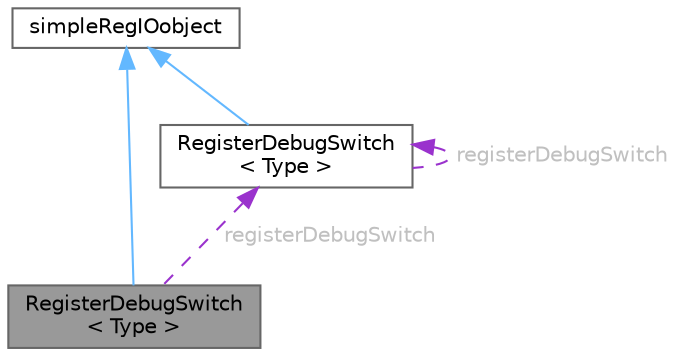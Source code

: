 digraph "RegisterDebugSwitch&lt; Type &gt;"
{
 // LATEX_PDF_SIZE
  bgcolor="transparent";
  edge [fontname=Helvetica,fontsize=10,labelfontname=Helvetica,labelfontsize=10];
  node [fontname=Helvetica,fontsize=10,shape=box,height=0.2,width=0.4];
  Node1 [id="Node000001",label="RegisterDebugSwitch\l\< Type \>",height=0.2,width=0.4,color="gray40", fillcolor="grey60", style="filled", fontcolor="black",tooltip=" "];
  Node2 -> Node1 [id="edge1_Node000001_Node000002",dir="back",color="steelblue1",style="solid",tooltip=" "];
  Node2 [id="Node000002",label="simpleRegIOobject",height=0.2,width=0.4,color="gray40", fillcolor="white", style="filled",URL="$classFoam_1_1simpleRegIOobject.html",tooltip="Abstract base class for registered object with I/O. Used in debug symbol registration."];
  Node3 -> Node1 [id="edge2_Node000001_Node000003",dir="back",color="darkorchid3",style="dashed",tooltip=" ",label=" registerDebugSwitch",fontcolor="grey" ];
  Node3 [id="Node000003",label="RegisterDebugSwitch\l\< Type \>",height=0.2,width=0.4,color="gray40", fillcolor="white", style="filled",URL="$classFoam_1_1RegisterDebugSwitch.html",tooltip=" "];
  Node2 -> Node3 [id="edge3_Node000003_Node000002",dir="back",color="steelblue1",style="solid",tooltip=" "];
  Node3 -> Node3 [id="edge4_Node000003_Node000003",dir="back",color="darkorchid3",style="dashed",tooltip=" ",label=" registerDebugSwitch",fontcolor="grey" ];
}
